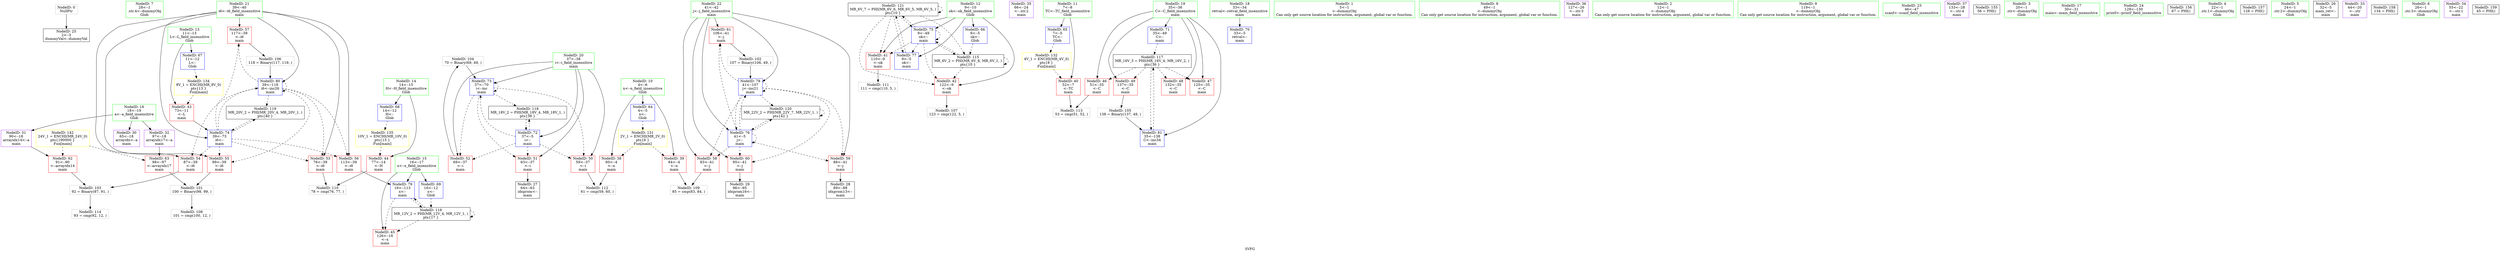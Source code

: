 digraph "SVFG" {
	label="SVFG";

	Node0x559bd97e8220 [shape=record,color=grey,label="{NodeID: 0\nNullPtr}"];
	Node0x559bd97e8220 -> Node0x559bd97ff1c0[style=solid];
	Node0x559bd97e70e0 [shape=record,color=green,label="{NodeID: 7\n28\<--1\n.str.4\<--dummyObj\nGlob }"];
	Node0x559bd97febc0 [shape=record,color=green,label="{NodeID: 14\n14\<--15\nH\<--H_field_insensitive\nGlob }"];
	Node0x559bd97febc0 -> Node0x559bd9800120[style=solid];
	Node0x559bd97febc0 -> Node0x559bd9802580[style=solid];
	Node0x559bd9804c70 [shape=record,color=grey,label="{NodeID: 104\n70 = Binary(69, 49, )\n}"];
	Node0x559bd9804c70 -> Node0x559bd98029f0[style=solid];
	Node0x559bd97e7c40 [shape=record,color=green,label="{NodeID: 21\n39\<--40\ni6\<--i6_field_insensitive\nmain\n}"];
	Node0x559bd97e7c40 -> Node0x559bd9801890[style=solid];
	Node0x559bd97e7c40 -> Node0x559bd9801960[style=solid];
	Node0x559bd97e7c40 -> Node0x559bd9801a30[style=solid];
	Node0x559bd97e7c40 -> Node0x559bd9801b00[style=solid];
	Node0x559bd97e7c40 -> Node0x559bd9801bd0[style=solid];
	Node0x559bd97e7c40 -> Node0x559bd9802ac0[style=solid];
	Node0x559bd97e7c40 -> Node0x559bd9802fa0[style=solid];
	Node0x559bd9805670 [shape=record,color=grey,label="{NodeID: 111\n111 = cmp(110, 5, )\n}"];
	Node0x559bd97ff420 [shape=record,color=black,label="{NodeID: 28\n89\<--88\nidxprom13\<--\nmain\n}"];
	Node0x559bd980a550 [shape=record,color=black,label="{NodeID: 118\nMR_18V_2 = PHI(MR_18V_4, MR_18V_1, )\npts\{38 \}\n}"];
	Node0x559bd980a550 -> Node0x559bd9802920[style=dashed];
	Node0x559bd97ff9d0 [shape=record,color=purple,label="{NodeID: 35\n66\<--24\n\<--.str.2\nmain\n}"];
	Node0x559bd97fff80 [shape=record,color=red,label="{NodeID: 42\n122\<--9\n\<--ok\nmain\n}"];
	Node0x559bd97fff80 -> Node0x559bd9805070[style=solid];
	Node0x559bd980f170 [shape=record,color=yellow,style=double,label="{NodeID: 132\n4V_1 = ENCHI(MR_4V_0)\npts\{8 \}\nFun[main]}"];
	Node0x559bd980f170 -> Node0x559bd97ffde0[style=dashed];
	Node0x559bd9801550 [shape=record,color=red,label="{NodeID: 49\n137\<--35\n\<--C\nmain\n}"];
	Node0x559bd9801550 -> Node0x559bd9804d70[style=solid];
	Node0x559bd9801b00 [shape=record,color=red,label="{NodeID: 56\n113\<--39\n\<--i6\nmain\n}"];
	Node0x559bd9801b00 -> Node0x559bd9802ed0[style=solid];
	Node0x559bd98020b0 [shape=record,color=red,label="{NodeID: 63\n98\<--97\n\<--arrayidx17\nmain\n}"];
	Node0x559bd98020b0 -> Node0x559bd9800760[style=solid];
	Node0x559bd9802780 [shape=record,color=blue,label="{NodeID: 70\n33\<--5\nretval\<--\nmain\n}"];
	Node0x559bd9802d30 [shape=record,color=blue,label="{NodeID: 77\n9\<--5\nok\<--\nmain\n}"];
	Node0x559bd9802d30 -> Node0x559bd980b450[style=dashed];
	Node0x559bd97e73e0 [shape=record,color=green,label="{NodeID: 1\n5\<--1\n\<--dummyObj\nCan only get source location for instruction, argument, global var or function.}"];
	Node0x559bd97e7170 [shape=record,color=green,label="{NodeID: 8\n49\<--1\n\<--dummyObj\nCan only get source location for instruction, argument, global var or function.}"];
	Node0x559bd97e7710 [shape=record,color=green,label="{NodeID: 15\n16\<--17\nx\<--x_field_insensitive\nGlob }"];
	Node0x559bd97e7710 -> Node0x559bd98001f0[style=solid];
	Node0x559bd97e7710 -> Node0x559bd9802680[style=solid];
	Node0x559bd97e7710 -> Node0x559bd9802ed0[style=solid];
	Node0x559bd9804d70 [shape=record,color=grey,label="{NodeID: 105\n138 = Binary(137, 49, )\n}"];
	Node0x559bd9804d70 -> Node0x559bd9803070[style=solid];
	Node0x559bd97e7d10 [shape=record,color=green,label="{NodeID: 22\n41\<--42\nj\<--j_field_insensitive\nmain\n}"];
	Node0x559bd97e7d10 -> Node0x559bd9801ca0[style=solid];
	Node0x559bd97e7d10 -> Node0x559bd9801d70[style=solid];
	Node0x559bd97e7d10 -> Node0x559bd9801e40[style=solid];
	Node0x559bd97e7d10 -> Node0x559bd9801f10[style=solid];
	Node0x559bd97e7d10 -> Node0x559bd9802c60[style=solid];
	Node0x559bd97e7d10 -> Node0x559bd9802e00[style=solid];
	Node0x559bd98057f0 [shape=record,color=grey,label="{NodeID: 112\n61 = cmp(59, 60, )\n}"];
	Node0x559bd97ff4f0 [shape=record,color=black,label="{NodeID: 29\n96\<--95\nidxprom16\<--\nmain\n}"];
	Node0x559bd980aa50 [shape=record,color=black,label="{NodeID: 119\nMR_20V_2 = PHI(MR_20V_4, MR_20V_1, )\npts\{40 \}\n}"];
	Node0x559bd980aa50 -> Node0x559bd9802ac0[style=dashed];
	Node0x559bd97ffaa0 [shape=record,color=purple,label="{NodeID: 36\n127\<--26\n\<--.str.3\nmain\n}"];
	Node0x559bd9800050 [shape=record,color=red,label="{NodeID: 43\n73\<--11\n\<--L\nmain\n}"];
	Node0x559bd9800050 -> Node0x559bd9802ac0[style=solid];
	Node0x559bd9801620 [shape=record,color=red,label="{NodeID: 50\n59\<--37\n\<--i\nmain\n}"];
	Node0x559bd9801620 -> Node0x559bd98057f0[style=solid];
	Node0x559bd9801bd0 [shape=record,color=red,label="{NodeID: 57\n117\<--39\n\<--i6\nmain\n}"];
	Node0x559bd9801bd0 -> Node0x559bd9804ef0[style=solid];
	Node0x559bd9802180 [shape=record,color=blue,label="{NodeID: 64\n4\<--5\nn\<--\nGlob }"];
	Node0x559bd9802180 -> Node0x559bd980e650[style=dashed];
	Node0x559bd9802850 [shape=record,color=blue,label="{NodeID: 71\n35\<--49\nC\<--\nmain\n}"];
	Node0x559bd9802850 -> Node0x559bd980a050[style=dashed];
	Node0x559bd9802e00 [shape=record,color=blue,label="{NodeID: 78\n41\<--107\nj\<--inc21\nmain\n}"];
	Node0x559bd9802e00 -> Node0x559bd9801ca0[style=dashed];
	Node0x559bd9802e00 -> Node0x559bd9801d70[style=dashed];
	Node0x559bd9802e00 -> Node0x559bd9801e40[style=dashed];
	Node0x559bd9802e00 -> Node0x559bd9801f10[style=dashed];
	Node0x559bd9802e00 -> Node0x559bd9802c60[style=dashed];
	Node0x559bd9802e00 -> Node0x559bd9802e00[style=dashed];
	Node0x559bd9802e00 -> Node0x559bd980af50[style=dashed];
	Node0x559bd97e6f90 [shape=record,color=green,label="{NodeID: 2\n12\<--1\n\<--dummyObj\nCan only get source location for instruction, argument, global var or function.}"];
	Node0x559bd97e87d0 [shape=record,color=green,label="{NodeID: 9\n119\<--1\n\<--dummyObj\nCan only get source location for instruction, argument, global var or function.}"];
	Node0x559bd97e77d0 [shape=record,color=green,label="{NodeID: 16\n18\<--19\na\<--a_field_insensitive\nGlob }"];
	Node0x559bd97e77d0 -> Node0x559bd97ff5c0[style=solid];
	Node0x559bd97e77d0 -> Node0x559bd97ff690[style=solid];
	Node0x559bd97e77d0 -> Node0x559bd97ff760[style=solid];
	Node0x559bd9804ef0 [shape=record,color=grey,label="{NodeID: 106\n118 = Binary(117, 119, )\n}"];
	Node0x559bd9804ef0 -> Node0x559bd9802fa0[style=solid];
	Node0x559bd97ff0a0 [shape=record,color=green,label="{NodeID: 23\n46\<--47\nscanf\<--scanf_field_insensitive\n}"];
	Node0x559bd9805970 [shape=record,color=grey,label="{NodeID: 113\n53 = cmp(51, 52, )\n}"];
	Node0x559bd97ff5c0 [shape=record,color=purple,label="{NodeID: 30\n65\<--18\narrayidx\<--a\nmain\n}"];
	Node0x559bd980af50 [shape=record,color=black,label="{NodeID: 120\nMR_22V_2 = PHI(MR_22V_7, MR_22V_1, )\npts\{42 \}\n}"];
	Node0x559bd980af50 -> Node0x559bd9802c60[style=dashed];
	Node0x559bd980af50 -> Node0x559bd980af50[style=dashed];
	Node0x559bd97ffb70 [shape=record,color=purple,label="{NodeID: 37\n133\<--28\n\<--.str.4\nmain\n}"];
	Node0x559bd9800120 [shape=record,color=red,label="{NodeID: 44\n77\<--14\n\<--H\nmain\n}"];
	Node0x559bd9800120 -> Node0x559bd98054f0[style=solid];
	Node0x559bd980f330 [shape=record,color=yellow,style=double,label="{NodeID: 134\n8V_1 = ENCHI(MR_8V_0)\npts\{13 \}\nFun[main]}"];
	Node0x559bd980f330 -> Node0x559bd9800050[style=dashed];
	Node0x559bd98016f0 [shape=record,color=red,label="{NodeID: 51\n63\<--37\n\<--i\nmain\n}"];
	Node0x559bd98016f0 -> Node0x559bd97ff350[style=solid];
	Node0x559bd9801ca0 [shape=record,color=red,label="{NodeID: 58\n83\<--41\n\<--j\nmain\n}"];
	Node0x559bd9801ca0 -> Node0x559bd9805370[style=solid];
	Node0x559bd9802280 [shape=record,color=blue,label="{NodeID: 65\n7\<--5\nTC\<--\nGlob }"];
	Node0x559bd9802280 -> Node0x559bd980f170[style=dashed];
	Node0x559bd96ab5d0 [shape=record,color=black,label="{NodeID: 155\n56 = PHI()\n}"];
	Node0x559bd9802920 [shape=record,color=blue,label="{NodeID: 72\n37\<--5\ni\<--\nmain\n}"];
	Node0x559bd9802920 -> Node0x559bd9801620[style=dashed];
	Node0x559bd9802920 -> Node0x559bd98016f0[style=dashed];
	Node0x559bd9802920 -> Node0x559bd98017c0[style=dashed];
	Node0x559bd9802920 -> Node0x559bd98029f0[style=dashed];
	Node0x559bd9802920 -> Node0x559bd980a550[style=dashed];
	Node0x559bd9802ed0 [shape=record,color=blue,label="{NodeID: 79\n16\<--113\nx\<--\nmain\n}"];
	Node0x559bd9802ed0 -> Node0x559bd98001f0[style=dashed];
	Node0x559bd9802ed0 -> Node0x559bd9809b50[style=dashed];
	Node0x559bd97fe780 [shape=record,color=green,label="{NodeID: 3\n20\<--1\n.str\<--dummyObj\nGlob }"];
	Node0x559bd97e88a0 [shape=record,color=green,label="{NodeID: 10\n4\<--6\nn\<--n_field_insensitive\nGlob }"];
	Node0x559bd97e88a0 -> Node0x559bd97ffc40[style=solid];
	Node0x559bd97e88a0 -> Node0x559bd97ffd10[style=solid];
	Node0x559bd97e88a0 -> Node0x559bd9802180[style=solid];
	Node0x559bd97e78d0 [shape=record,color=green,label="{NodeID: 17\n30\<--31\nmain\<--main_field_insensitive\n}"];
	Node0x559bd9805070 [shape=record,color=grey,label="{NodeID: 107\n123 = cmp(122, 5, )\n}"];
	Node0x559bd97ff130 [shape=record,color=green,label="{NodeID: 24\n129\<--130\nprintf\<--printf_field_insensitive\n}"];
	Node0x559bd9805af0 [shape=record,color=grey,label="{NodeID: 114\n93 = cmp(92, 12, )\n}"];
	Node0x559bd97ff690 [shape=record,color=purple,label="{NodeID: 31\n90\<--18\narrayidx14\<--a\nmain\n}"];
	Node0x559bd97ff690 -> Node0x559bd9801fe0[style=solid];
	Node0x559bd980b450 [shape=record,color=black,label="{NodeID: 121\nMR_6V_7 = PHI(MR_6V_6, MR_6V_5, MR_6V_5, )\npts\{10 \}\n}"];
	Node0x559bd980b450 -> Node0x559bd97ffeb0[style=dashed];
	Node0x559bd980b450 -> Node0x559bd97fff80[style=dashed];
	Node0x559bd980b450 -> Node0x559bd9802b90[style=dashed];
	Node0x559bd980b450 -> Node0x559bd9802d30[style=dashed];
	Node0x559bd980b450 -> Node0x559bd9809650[style=dashed];
	Node0x559bd980b450 -> Node0x559bd980b450[style=dashed];
	Node0x559bd97ffc40 [shape=record,color=red,label="{NodeID: 38\n60\<--4\n\<--n\nmain\n}"];
	Node0x559bd97ffc40 -> Node0x559bd98057f0[style=solid];
	Node0x559bd98001f0 [shape=record,color=red,label="{NodeID: 45\n126\<--16\n\<--x\nmain\n}"];
	Node0x559bd980f410 [shape=record,color=yellow,style=double,label="{NodeID: 135\n10V_1 = ENCHI(MR_10V_0)\npts\{15 \}\nFun[main]}"];
	Node0x559bd980f410 -> Node0x559bd9800120[style=dashed];
	Node0x559bd98017c0 [shape=record,color=red,label="{NodeID: 52\n69\<--37\n\<--i\nmain\n}"];
	Node0x559bd98017c0 -> Node0x559bd9804c70[style=solid];
	Node0x559bd980fa30 [shape=record,color=yellow,style=double,label="{NodeID: 142\n24V_1 = ENCHI(MR_24V_0)\npts\{190000 \}\nFun[main]}"];
	Node0x559bd980fa30 -> Node0x559bd9801fe0[style=dashed];
	Node0x559bd980fa30 -> Node0x559bd98020b0[style=dashed];
	Node0x559bd9801d70 [shape=record,color=red,label="{NodeID: 59\n88\<--41\n\<--j\nmain\n}"];
	Node0x559bd9801d70 -> Node0x559bd97ff420[style=solid];
	Node0x559bd9802380 [shape=record,color=blue,label="{NodeID: 66\n9\<--5\nok\<--\nGlob }"];
	Node0x559bd9802380 -> Node0x559bd9809650[style=dashed];
	Node0x559bd9817500 [shape=record,color=black,label="{NodeID: 156\n67 = PHI()\n}"];
	Node0x559bd98029f0 [shape=record,color=blue,label="{NodeID: 73\n37\<--70\ni\<--inc\nmain\n}"];
	Node0x559bd98029f0 -> Node0x559bd9801620[style=dashed];
	Node0x559bd98029f0 -> Node0x559bd98016f0[style=dashed];
	Node0x559bd98029f0 -> Node0x559bd98017c0[style=dashed];
	Node0x559bd98029f0 -> Node0x559bd98029f0[style=dashed];
	Node0x559bd98029f0 -> Node0x559bd980a550[style=dashed];
	Node0x559bd9802fa0 [shape=record,color=blue,label="{NodeID: 80\n39\<--118\ni6\<--inc26\nmain\n}"];
	Node0x559bd9802fa0 -> Node0x559bd9801890[style=dashed];
	Node0x559bd9802fa0 -> Node0x559bd9801960[style=dashed];
	Node0x559bd9802fa0 -> Node0x559bd9801a30[style=dashed];
	Node0x559bd9802fa0 -> Node0x559bd9801b00[style=dashed];
	Node0x559bd9802fa0 -> Node0x559bd9801bd0[style=dashed];
	Node0x559bd9802fa0 -> Node0x559bd9802fa0[style=dashed];
	Node0x559bd9802fa0 -> Node0x559bd980aa50[style=dashed];
	Node0x559bd97fe810 [shape=record,color=green,label="{NodeID: 4\n22\<--1\n.str.1\<--dummyObj\nGlob }"];
	Node0x559bd97e74d0 [shape=record,color=green,label="{NodeID: 11\n7\<--8\nTC\<--TC_field_insensitive\nGlob }"];
	Node0x559bd97e74d0 -> Node0x559bd97ffde0[style=solid];
	Node0x559bd97e74d0 -> Node0x559bd9802280[style=solid];
	Node0x559bd9800760 [shape=record,color=grey,label="{NodeID: 101\n100 = Binary(98, 99, )\n}"];
	Node0x559bd9800760 -> Node0x559bd98051f0[style=solid];
	Node0x559bd97e79d0 [shape=record,color=green,label="{NodeID: 18\n33\<--34\nretval\<--retval_field_insensitive\nmain\n}"];
	Node0x559bd97e79d0 -> Node0x559bd9802780[style=solid];
	Node0x559bd98051f0 [shape=record,color=grey,label="{NodeID: 108\n101 = cmp(100, 12, )\n}"];
	Node0x559bd97ff1c0 [shape=record,color=black,label="{NodeID: 25\n2\<--3\ndummyVal\<--dummyVal\n}"];
	Node0x559bd9809650 [shape=record,color=black,label="{NodeID: 115\nMR_6V_2 = PHI(MR_6V_8, MR_6V_1, )\npts\{10 \}\n}"];
	Node0x559bd9809650 -> Node0x559bd97fff80[style=dashed];
	Node0x559bd9809650 -> Node0x559bd9802b90[style=dashed];
	Node0x559bd9809650 -> Node0x559bd9809650[style=dashed];
	Node0x559bd97ff760 [shape=record,color=purple,label="{NodeID: 32\n97\<--18\narrayidx17\<--a\nmain\n}"];
	Node0x559bd97ff760 -> Node0x559bd98020b0[style=solid];
	Node0x559bd97ffd10 [shape=record,color=red,label="{NodeID: 39\n84\<--4\n\<--n\nmain\n}"];
	Node0x559bd97ffd10 -> Node0x559bd9805370[style=solid];
	Node0x559bd98002c0 [shape=record,color=red,label="{NodeID: 46\n51\<--35\n\<--C\nmain\n}"];
	Node0x559bd98002c0 -> Node0x559bd9805970[style=solid];
	Node0x559bd9801890 [shape=record,color=red,label="{NodeID: 53\n76\<--39\n\<--i6\nmain\n}"];
	Node0x559bd9801890 -> Node0x559bd98054f0[style=solid];
	Node0x559bd9801e40 [shape=record,color=red,label="{NodeID: 60\n95\<--41\n\<--j\nmain\n}"];
	Node0x559bd9801e40 -> Node0x559bd97ff4f0[style=solid];
	Node0x559bd9802480 [shape=record,color=blue,label="{NodeID: 67\n11\<--12\nL\<--\nGlob }"];
	Node0x559bd9802480 -> Node0x559bd980f330[style=dashed];
	Node0x559bd9817600 [shape=record,color=black,label="{NodeID: 157\n128 = PHI()\n}"];
	Node0x559bd9802ac0 [shape=record,color=blue,label="{NodeID: 74\n39\<--73\ni6\<--\nmain\n}"];
	Node0x559bd9802ac0 -> Node0x559bd9801890[style=dashed];
	Node0x559bd9802ac0 -> Node0x559bd9801960[style=dashed];
	Node0x559bd9802ac0 -> Node0x559bd9801a30[style=dashed];
	Node0x559bd9802ac0 -> Node0x559bd9801b00[style=dashed];
	Node0x559bd9802ac0 -> Node0x559bd9801bd0[style=dashed];
	Node0x559bd9802ac0 -> Node0x559bd9802fa0[style=dashed];
	Node0x559bd9802ac0 -> Node0x559bd980aa50[style=dashed];
	Node0x559bd9803070 [shape=record,color=blue,label="{NodeID: 81\n35\<--138\nC\<--inc34\nmain\n}"];
	Node0x559bd9803070 -> Node0x559bd980a050[style=dashed];
	Node0x559bd97e89c0 [shape=record,color=green,label="{NodeID: 5\n24\<--1\n.str.2\<--dummyObj\nGlob }"];
	Node0x559bd97e75d0 [shape=record,color=green,label="{NodeID: 12\n9\<--10\nok\<--ok_field_insensitive\nGlob }"];
	Node0x559bd97e75d0 -> Node0x559bd97ffeb0[style=solid];
	Node0x559bd97e75d0 -> Node0x559bd97fff80[style=solid];
	Node0x559bd97e75d0 -> Node0x559bd9802380[style=solid];
	Node0x559bd97e75d0 -> Node0x559bd9802b90[style=solid];
	Node0x559bd97e75d0 -> Node0x559bd9802d30[style=solid];
	Node0x559bd98008e0 [shape=record,color=grey,label="{NodeID: 102\n107 = Binary(106, 49, )\n}"];
	Node0x559bd98008e0 -> Node0x559bd9802e00[style=solid];
	Node0x559bd97e7aa0 [shape=record,color=green,label="{NodeID: 19\n35\<--36\nC\<--C_field_insensitive\nmain\n}"];
	Node0x559bd97e7aa0 -> Node0x559bd98002c0[style=solid];
	Node0x559bd97e7aa0 -> Node0x559bd9800390[style=solid];
	Node0x559bd97e7aa0 -> Node0x559bd9801480[style=solid];
	Node0x559bd97e7aa0 -> Node0x559bd9801550[style=solid];
	Node0x559bd97e7aa0 -> Node0x559bd9802850[style=solid];
	Node0x559bd97e7aa0 -> Node0x559bd9803070[style=solid];
	Node0x559bd9805370 [shape=record,color=grey,label="{NodeID: 109\n85 = cmp(83, 84, )\n}"];
	Node0x559bd97ff280 [shape=record,color=black,label="{NodeID: 26\n32\<--5\nmain_ret\<--\nmain\n}"];
	Node0x559bd9809b50 [shape=record,color=black,label="{NodeID: 116\nMR_12V_2 = PHI(MR_12V_4, MR_12V_1, )\npts\{17 \}\n}"];
	Node0x559bd9809b50 -> Node0x559bd98001f0[style=dashed];
	Node0x559bd9809b50 -> Node0x559bd9802ed0[style=dashed];
	Node0x559bd9809b50 -> Node0x559bd9809b50[style=dashed];
	Node0x559bd97ff830 [shape=record,color=purple,label="{NodeID: 33\n44\<--20\n\<--.str\nmain\n}"];
	Node0x559bd97ffde0 [shape=record,color=red,label="{NodeID: 40\n52\<--7\n\<--TC\nmain\n}"];
	Node0x559bd97ffde0 -> Node0x559bd9805970[style=solid];
	Node0x559bd9800390 [shape=record,color=red,label="{NodeID: 47\n125\<--35\n\<--C\nmain\n}"];
	Node0x559bd9801960 [shape=record,color=red,label="{NodeID: 54\n87\<--39\n\<--i6\nmain\n}"];
	Node0x559bd9801960 -> Node0x559bd9800a60[style=solid];
	Node0x559bd9801f10 [shape=record,color=red,label="{NodeID: 61\n106\<--41\n\<--j\nmain\n}"];
	Node0x559bd9801f10 -> Node0x559bd98008e0[style=solid];
	Node0x559bd9802580 [shape=record,color=blue,label="{NodeID: 68\n14\<--12\nH\<--\nGlob }"];
	Node0x559bd9802580 -> Node0x559bd980f410[style=dashed];
	Node0x559bd9817700 [shape=record,color=black,label="{NodeID: 158\n134 = PHI()\n}"];
	Node0x559bd9802b90 [shape=record,color=blue,label="{NodeID: 75\n9\<--49\nok\<--\nmain\n}"];
	Node0x559bd9802b90 -> Node0x559bd97ffeb0[style=dashed];
	Node0x559bd9802b90 -> Node0x559bd97fff80[style=dashed];
	Node0x559bd9802b90 -> Node0x559bd9802b90[style=dashed];
	Node0x559bd9802b90 -> Node0x559bd9802d30[style=dashed];
	Node0x559bd9802b90 -> Node0x559bd9809650[style=dashed];
	Node0x559bd9802b90 -> Node0x559bd980b450[style=dashed];
	Node0x559bd97e8a50 [shape=record,color=green,label="{NodeID: 6\n26\<--1\n.str.3\<--dummyObj\nGlob }"];
	Node0x559bd97feac0 [shape=record,color=green,label="{NodeID: 13\n11\<--13\nL\<--L_field_insensitive\nGlob }"];
	Node0x559bd97feac0 -> Node0x559bd9800050[style=solid];
	Node0x559bd97feac0 -> Node0x559bd9802480[style=solid];
	Node0x559bd9800a60 [shape=record,color=grey,label="{NodeID: 103\n92 = Binary(87, 91, )\n}"];
	Node0x559bd9800a60 -> Node0x559bd9805af0[style=solid];
	Node0x559bd97e7b70 [shape=record,color=green,label="{NodeID: 20\n37\<--38\ni\<--i_field_insensitive\nmain\n}"];
	Node0x559bd97e7b70 -> Node0x559bd9801620[style=solid];
	Node0x559bd97e7b70 -> Node0x559bd98016f0[style=solid];
	Node0x559bd97e7b70 -> Node0x559bd98017c0[style=solid];
	Node0x559bd97e7b70 -> Node0x559bd9802920[style=solid];
	Node0x559bd97e7b70 -> Node0x559bd98029f0[style=solid];
	Node0x559bd98054f0 [shape=record,color=grey,label="{NodeID: 110\n78 = cmp(76, 77, )\n}"];
	Node0x559bd97ff350 [shape=record,color=black,label="{NodeID: 27\n64\<--63\nidxprom\<--\nmain\n}"];
	Node0x559bd980a050 [shape=record,color=black,label="{NodeID: 117\nMR_16V_3 = PHI(MR_16V_4, MR_16V_2, )\npts\{36 \}\n}"];
	Node0x559bd980a050 -> Node0x559bd98002c0[style=dashed];
	Node0x559bd980a050 -> Node0x559bd9800390[style=dashed];
	Node0x559bd980a050 -> Node0x559bd9801480[style=dashed];
	Node0x559bd980a050 -> Node0x559bd9801550[style=dashed];
	Node0x559bd980a050 -> Node0x559bd9803070[style=dashed];
	Node0x559bd97ff900 [shape=record,color=purple,label="{NodeID: 34\n55\<--22\n\<--.str.1\nmain\n}"];
	Node0x559bd97ffeb0 [shape=record,color=red,label="{NodeID: 41\n110\<--9\n\<--ok\nmain\n}"];
	Node0x559bd97ffeb0 -> Node0x559bd9805670[style=solid];
	Node0x559bd980e650 [shape=record,color=yellow,style=double,label="{NodeID: 131\n2V_1 = ENCHI(MR_2V_0)\npts\{6 \}\nFun[main]}"];
	Node0x559bd980e650 -> Node0x559bd97ffc40[style=dashed];
	Node0x559bd980e650 -> Node0x559bd97ffd10[style=dashed];
	Node0x559bd9801480 [shape=record,color=red,label="{NodeID: 48\n132\<--35\n\<--C\nmain\n}"];
	Node0x559bd9801a30 [shape=record,color=red,label="{NodeID: 55\n99\<--39\n\<--i6\nmain\n}"];
	Node0x559bd9801a30 -> Node0x559bd9800760[style=solid];
	Node0x559bd9801fe0 [shape=record,color=red,label="{NodeID: 62\n91\<--90\n\<--arrayidx14\nmain\n}"];
	Node0x559bd9801fe0 -> Node0x559bd9800a60[style=solid];
	Node0x559bd9802680 [shape=record,color=blue,label="{NodeID: 69\n16\<--12\nx\<--\nGlob }"];
	Node0x559bd9802680 -> Node0x559bd9809b50[style=dashed];
	Node0x559bd9817aa0 [shape=record,color=black,label="{NodeID: 159\n45 = PHI()\n}"];
	Node0x559bd9802c60 [shape=record,color=blue,label="{NodeID: 76\n41\<--5\nj\<--\nmain\n}"];
	Node0x559bd9802c60 -> Node0x559bd9801ca0[style=dashed];
	Node0x559bd9802c60 -> Node0x559bd9801d70[style=dashed];
	Node0x559bd9802c60 -> Node0x559bd9801e40[style=dashed];
	Node0x559bd9802c60 -> Node0x559bd9801f10[style=dashed];
	Node0x559bd9802c60 -> Node0x559bd9802c60[style=dashed];
	Node0x559bd9802c60 -> Node0x559bd9802e00[style=dashed];
	Node0x559bd9802c60 -> Node0x559bd980af50[style=dashed];
}
